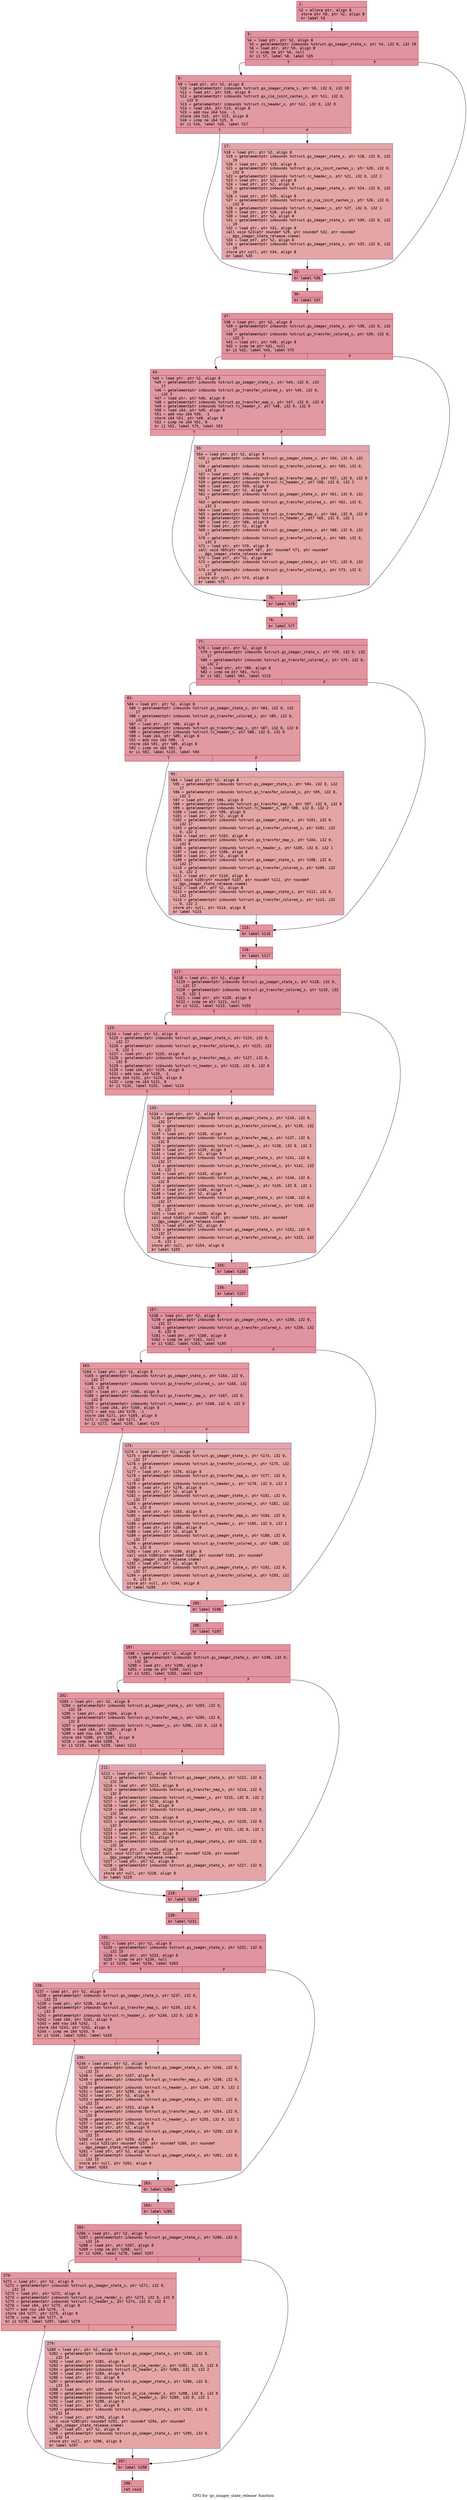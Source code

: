 digraph "CFG for 'gs_imager_state_release' function" {
	label="CFG for 'gs_imager_state_release' function";

	Node0x600000de2bc0 [shape=record,color="#b70d28ff", style=filled, fillcolor="#b70d2870" fontname="Courier",label="{1:\l|  %2 = alloca ptr, align 8\l  store ptr %0, ptr %2, align 8\l  br label %3\l}"];
	Node0x600000de2bc0 -> Node0x600000de2c10[tooltip="1 -> 3\nProbability 100.00%" ];
	Node0x600000de2c10 [shape=record,color="#b70d28ff", style=filled, fillcolor="#b70d2870" fontname="Courier",label="{3:\l|  %4 = load ptr, ptr %2, align 8\l  %5 = getelementptr inbounds %struct.gs_imager_state_s, ptr %4, i32 0, i32 19\l  %6 = load ptr, ptr %5, align 8\l  %7 = icmp ne ptr %6, null\l  br i1 %7, label %8, label %35\l|{<s0>T|<s1>F}}"];
	Node0x600000de2c10:s0 -> Node0x600000de2c60[tooltip="3 -> 8\nProbability 62.50%" ];
	Node0x600000de2c10:s1 -> Node0x600000de2d00[tooltip="3 -> 35\nProbability 37.50%" ];
	Node0x600000de2c60 [shape=record,color="#b70d28ff", style=filled, fillcolor="#bb1b2c70" fontname="Courier",label="{8:\l|  %9 = load ptr, ptr %2, align 8\l  %10 = getelementptr inbounds %struct.gs_imager_state_s, ptr %9, i32 0, i32 19\l  %11 = load ptr, ptr %10, align 8\l  %12 = getelementptr inbounds %struct.gx_cie_joint_caches_s, ptr %11, i32 0,\l... i32 0\l  %13 = getelementptr inbounds %struct.rc_header_s, ptr %12, i32 0, i32 0\l  %14 = load i64, ptr %13, align 8\l  %15 = add nsw i64 %14, -1\l  store i64 %15, ptr %13, align 8\l  %16 = icmp ne i64 %15, 0\l  br i1 %16, label %35, label %17\l|{<s0>T|<s1>F}}"];
	Node0x600000de2c60:s0 -> Node0x600000de2d00[tooltip="8 -> 35\nProbability 62.50%" ];
	Node0x600000de2c60:s1 -> Node0x600000de2cb0[tooltip="8 -> 17\nProbability 37.50%" ];
	Node0x600000de2cb0 [shape=record,color="#3d50c3ff", style=filled, fillcolor="#c5333470" fontname="Courier",label="{17:\l|  %18 = load ptr, ptr %2, align 8\l  %19 = getelementptr inbounds %struct.gs_imager_state_s, ptr %18, i32 0, i32\l... 19\l  %20 = load ptr, ptr %19, align 8\l  %21 = getelementptr inbounds %struct.gx_cie_joint_caches_s, ptr %20, i32 0,\l... i32 0\l  %22 = getelementptr inbounds %struct.rc_header_s, ptr %21, i32 0, i32 2\l  %23 = load ptr, ptr %22, align 8\l  %24 = load ptr, ptr %2, align 8\l  %25 = getelementptr inbounds %struct.gs_imager_state_s, ptr %24, i32 0, i32\l... 19\l  %26 = load ptr, ptr %25, align 8\l  %27 = getelementptr inbounds %struct.gx_cie_joint_caches_s, ptr %26, i32 0,\l... i32 0\l  %28 = getelementptr inbounds %struct.rc_header_s, ptr %27, i32 0, i32 1\l  %29 = load ptr, ptr %28, align 8\l  %30 = load ptr, ptr %2, align 8\l  %31 = getelementptr inbounds %struct.gs_imager_state_s, ptr %30, i32 0, i32\l... 19\l  %32 = load ptr, ptr %31, align 8\l  call void %23(ptr noundef %29, ptr noundef %32, ptr noundef\l... @gs_imager_state_release.cname)\l  %33 = load ptr, ptr %2, align 8\l  %34 = getelementptr inbounds %struct.gs_imager_state_s, ptr %33, i32 0, i32\l... 19\l  store ptr null, ptr %34, align 8\l  br label %35\l}"];
	Node0x600000de2cb0 -> Node0x600000de2d00[tooltip="17 -> 35\nProbability 100.00%" ];
	Node0x600000de2d00 [shape=record,color="#b70d28ff", style=filled, fillcolor="#b70d2870" fontname="Courier",label="{35:\l|  br label %36\l}"];
	Node0x600000de2d00 -> Node0x600000de2d50[tooltip="35 -> 36\nProbability 100.00%" ];
	Node0x600000de2d50 [shape=record,color="#b70d28ff", style=filled, fillcolor="#b70d2870" fontname="Courier",label="{36:\l|  br label %37\l}"];
	Node0x600000de2d50 -> Node0x600000de2da0[tooltip="36 -> 37\nProbability 100.00%" ];
	Node0x600000de2da0 [shape=record,color="#b70d28ff", style=filled, fillcolor="#b70d2870" fontname="Courier",label="{37:\l|  %38 = load ptr, ptr %2, align 8\l  %39 = getelementptr inbounds %struct.gs_imager_state_s, ptr %38, i32 0, i32\l... 17\l  %40 = getelementptr inbounds %struct.gx_transfer_colored_s, ptr %39, i32 0,\l... i32 3\l  %41 = load ptr, ptr %40, align 8\l  %42 = icmp ne ptr %41, null\l  br i1 %42, label %43, label %75\l|{<s0>T|<s1>F}}"];
	Node0x600000de2da0:s0 -> Node0x600000de2df0[tooltip="37 -> 43\nProbability 62.50%" ];
	Node0x600000de2da0:s1 -> Node0x600000de2e90[tooltip="37 -> 75\nProbability 37.50%" ];
	Node0x600000de2df0 [shape=record,color="#b70d28ff", style=filled, fillcolor="#bb1b2c70" fontname="Courier",label="{43:\l|  %44 = load ptr, ptr %2, align 8\l  %45 = getelementptr inbounds %struct.gs_imager_state_s, ptr %44, i32 0, i32\l... 17\l  %46 = getelementptr inbounds %struct.gx_transfer_colored_s, ptr %45, i32 0,\l... i32 3\l  %47 = load ptr, ptr %46, align 8\l  %48 = getelementptr inbounds %struct.gx_transfer_map_s, ptr %47, i32 0, i32 0\l  %49 = getelementptr inbounds %struct.rc_header_s, ptr %48, i32 0, i32 0\l  %50 = load i64, ptr %49, align 8\l  %51 = add nsw i64 %50, -1\l  store i64 %51, ptr %49, align 8\l  %52 = icmp ne i64 %51, 0\l  br i1 %52, label %75, label %53\l|{<s0>T|<s1>F}}"];
	Node0x600000de2df0:s0 -> Node0x600000de2e90[tooltip="43 -> 75\nProbability 62.50%" ];
	Node0x600000de2df0:s1 -> Node0x600000de2e40[tooltip="43 -> 53\nProbability 37.50%" ];
	Node0x600000de2e40 [shape=record,color="#3d50c3ff", style=filled, fillcolor="#c5333470" fontname="Courier",label="{53:\l|  %54 = load ptr, ptr %2, align 8\l  %55 = getelementptr inbounds %struct.gs_imager_state_s, ptr %54, i32 0, i32\l... 17\l  %56 = getelementptr inbounds %struct.gx_transfer_colored_s, ptr %55, i32 0,\l... i32 3\l  %57 = load ptr, ptr %56, align 8\l  %58 = getelementptr inbounds %struct.gx_transfer_map_s, ptr %57, i32 0, i32 0\l  %59 = getelementptr inbounds %struct.rc_header_s, ptr %58, i32 0, i32 2\l  %60 = load ptr, ptr %59, align 8\l  %61 = load ptr, ptr %2, align 8\l  %62 = getelementptr inbounds %struct.gs_imager_state_s, ptr %61, i32 0, i32\l... 17\l  %63 = getelementptr inbounds %struct.gx_transfer_colored_s, ptr %62, i32 0,\l... i32 3\l  %64 = load ptr, ptr %63, align 8\l  %65 = getelementptr inbounds %struct.gx_transfer_map_s, ptr %64, i32 0, i32 0\l  %66 = getelementptr inbounds %struct.rc_header_s, ptr %65, i32 0, i32 1\l  %67 = load ptr, ptr %66, align 8\l  %68 = load ptr, ptr %2, align 8\l  %69 = getelementptr inbounds %struct.gs_imager_state_s, ptr %68, i32 0, i32\l... 17\l  %70 = getelementptr inbounds %struct.gx_transfer_colored_s, ptr %69, i32 0,\l... i32 3\l  %71 = load ptr, ptr %70, align 8\l  call void %60(ptr noundef %67, ptr noundef %71, ptr noundef\l... @gs_imager_state_release.cname)\l  %72 = load ptr, ptr %2, align 8\l  %73 = getelementptr inbounds %struct.gs_imager_state_s, ptr %72, i32 0, i32\l... 17\l  %74 = getelementptr inbounds %struct.gx_transfer_colored_s, ptr %73, i32 0,\l... i32 3\l  store ptr null, ptr %74, align 8\l  br label %75\l}"];
	Node0x600000de2e40 -> Node0x600000de2e90[tooltip="53 -> 75\nProbability 100.00%" ];
	Node0x600000de2e90 [shape=record,color="#b70d28ff", style=filled, fillcolor="#b70d2870" fontname="Courier",label="{75:\l|  br label %76\l}"];
	Node0x600000de2e90 -> Node0x600000de2ee0[tooltip="75 -> 76\nProbability 100.00%" ];
	Node0x600000de2ee0 [shape=record,color="#b70d28ff", style=filled, fillcolor="#b70d2870" fontname="Courier",label="{76:\l|  br label %77\l}"];
	Node0x600000de2ee0 -> Node0x600000de2f30[tooltip="76 -> 77\nProbability 100.00%" ];
	Node0x600000de2f30 [shape=record,color="#b70d28ff", style=filled, fillcolor="#b70d2870" fontname="Courier",label="{77:\l|  %78 = load ptr, ptr %2, align 8\l  %79 = getelementptr inbounds %struct.gs_imager_state_s, ptr %78, i32 0, i32\l... 17\l  %80 = getelementptr inbounds %struct.gx_transfer_colored_s, ptr %79, i32 0,\l... i32 2\l  %81 = load ptr, ptr %80, align 8\l  %82 = icmp ne ptr %81, null\l  br i1 %82, label %83, label %115\l|{<s0>T|<s1>F}}"];
	Node0x600000de2f30:s0 -> Node0x600000de2f80[tooltip="77 -> 83\nProbability 62.50%" ];
	Node0x600000de2f30:s1 -> Node0x600000de3020[tooltip="77 -> 115\nProbability 37.50%" ];
	Node0x600000de2f80 [shape=record,color="#b70d28ff", style=filled, fillcolor="#bb1b2c70" fontname="Courier",label="{83:\l|  %84 = load ptr, ptr %2, align 8\l  %85 = getelementptr inbounds %struct.gs_imager_state_s, ptr %84, i32 0, i32\l... 17\l  %86 = getelementptr inbounds %struct.gx_transfer_colored_s, ptr %85, i32 0,\l... i32 2\l  %87 = load ptr, ptr %86, align 8\l  %88 = getelementptr inbounds %struct.gx_transfer_map_s, ptr %87, i32 0, i32 0\l  %89 = getelementptr inbounds %struct.rc_header_s, ptr %88, i32 0, i32 0\l  %90 = load i64, ptr %89, align 8\l  %91 = add nsw i64 %90, -1\l  store i64 %91, ptr %89, align 8\l  %92 = icmp ne i64 %91, 0\l  br i1 %92, label %115, label %93\l|{<s0>T|<s1>F}}"];
	Node0x600000de2f80:s0 -> Node0x600000de3020[tooltip="83 -> 115\nProbability 62.50%" ];
	Node0x600000de2f80:s1 -> Node0x600000de2fd0[tooltip="83 -> 93\nProbability 37.50%" ];
	Node0x600000de2fd0 [shape=record,color="#3d50c3ff", style=filled, fillcolor="#c5333470" fontname="Courier",label="{93:\l|  %94 = load ptr, ptr %2, align 8\l  %95 = getelementptr inbounds %struct.gs_imager_state_s, ptr %94, i32 0, i32\l... 17\l  %96 = getelementptr inbounds %struct.gx_transfer_colored_s, ptr %95, i32 0,\l... i32 2\l  %97 = load ptr, ptr %96, align 8\l  %98 = getelementptr inbounds %struct.gx_transfer_map_s, ptr %97, i32 0, i32 0\l  %99 = getelementptr inbounds %struct.rc_header_s, ptr %98, i32 0, i32 2\l  %100 = load ptr, ptr %99, align 8\l  %101 = load ptr, ptr %2, align 8\l  %102 = getelementptr inbounds %struct.gs_imager_state_s, ptr %101, i32 0,\l... i32 17\l  %103 = getelementptr inbounds %struct.gx_transfer_colored_s, ptr %102, i32\l... 0, i32 2\l  %104 = load ptr, ptr %103, align 8\l  %105 = getelementptr inbounds %struct.gx_transfer_map_s, ptr %104, i32 0,\l... i32 0\l  %106 = getelementptr inbounds %struct.rc_header_s, ptr %105, i32 0, i32 1\l  %107 = load ptr, ptr %106, align 8\l  %108 = load ptr, ptr %2, align 8\l  %109 = getelementptr inbounds %struct.gs_imager_state_s, ptr %108, i32 0,\l... i32 17\l  %110 = getelementptr inbounds %struct.gx_transfer_colored_s, ptr %109, i32\l... 0, i32 2\l  %111 = load ptr, ptr %110, align 8\l  call void %100(ptr noundef %107, ptr noundef %111, ptr noundef\l... @gs_imager_state_release.cname)\l  %112 = load ptr, ptr %2, align 8\l  %113 = getelementptr inbounds %struct.gs_imager_state_s, ptr %112, i32 0,\l... i32 17\l  %114 = getelementptr inbounds %struct.gx_transfer_colored_s, ptr %113, i32\l... 0, i32 2\l  store ptr null, ptr %114, align 8\l  br label %115\l}"];
	Node0x600000de2fd0 -> Node0x600000de3020[tooltip="93 -> 115\nProbability 100.00%" ];
	Node0x600000de3020 [shape=record,color="#b70d28ff", style=filled, fillcolor="#b70d2870" fontname="Courier",label="{115:\l|  br label %116\l}"];
	Node0x600000de3020 -> Node0x600000de3070[tooltip="115 -> 116\nProbability 100.00%" ];
	Node0x600000de3070 [shape=record,color="#b70d28ff", style=filled, fillcolor="#b70d2870" fontname="Courier",label="{116:\l|  br label %117\l}"];
	Node0x600000de3070 -> Node0x600000de30c0[tooltip="116 -> 117\nProbability 100.00%" ];
	Node0x600000de30c0 [shape=record,color="#b70d28ff", style=filled, fillcolor="#b70d2870" fontname="Courier",label="{117:\l|  %118 = load ptr, ptr %2, align 8\l  %119 = getelementptr inbounds %struct.gs_imager_state_s, ptr %118, i32 0,\l... i32 17\l  %120 = getelementptr inbounds %struct.gx_transfer_colored_s, ptr %119, i32\l... 0, i32 1\l  %121 = load ptr, ptr %120, align 8\l  %122 = icmp ne ptr %121, null\l  br i1 %122, label %123, label %155\l|{<s0>T|<s1>F}}"];
	Node0x600000de30c0:s0 -> Node0x600000de3110[tooltip="117 -> 123\nProbability 62.50%" ];
	Node0x600000de30c0:s1 -> Node0x600000de31b0[tooltip="117 -> 155\nProbability 37.50%" ];
	Node0x600000de3110 [shape=record,color="#b70d28ff", style=filled, fillcolor="#bb1b2c70" fontname="Courier",label="{123:\l|  %124 = load ptr, ptr %2, align 8\l  %125 = getelementptr inbounds %struct.gs_imager_state_s, ptr %124, i32 0,\l... i32 17\l  %126 = getelementptr inbounds %struct.gx_transfer_colored_s, ptr %125, i32\l... 0, i32 1\l  %127 = load ptr, ptr %126, align 8\l  %128 = getelementptr inbounds %struct.gx_transfer_map_s, ptr %127, i32 0,\l... i32 0\l  %129 = getelementptr inbounds %struct.rc_header_s, ptr %128, i32 0, i32 0\l  %130 = load i64, ptr %129, align 8\l  %131 = add nsw i64 %130, -1\l  store i64 %131, ptr %129, align 8\l  %132 = icmp ne i64 %131, 0\l  br i1 %132, label %155, label %133\l|{<s0>T|<s1>F}}"];
	Node0x600000de3110:s0 -> Node0x600000de31b0[tooltip="123 -> 155\nProbability 62.50%" ];
	Node0x600000de3110:s1 -> Node0x600000de3160[tooltip="123 -> 133\nProbability 37.50%" ];
	Node0x600000de3160 [shape=record,color="#3d50c3ff", style=filled, fillcolor="#c5333470" fontname="Courier",label="{133:\l|  %134 = load ptr, ptr %2, align 8\l  %135 = getelementptr inbounds %struct.gs_imager_state_s, ptr %134, i32 0,\l... i32 17\l  %136 = getelementptr inbounds %struct.gx_transfer_colored_s, ptr %135, i32\l... 0, i32 1\l  %137 = load ptr, ptr %136, align 8\l  %138 = getelementptr inbounds %struct.gx_transfer_map_s, ptr %137, i32 0,\l... i32 0\l  %139 = getelementptr inbounds %struct.rc_header_s, ptr %138, i32 0, i32 2\l  %140 = load ptr, ptr %139, align 8\l  %141 = load ptr, ptr %2, align 8\l  %142 = getelementptr inbounds %struct.gs_imager_state_s, ptr %141, i32 0,\l... i32 17\l  %143 = getelementptr inbounds %struct.gx_transfer_colored_s, ptr %142, i32\l... 0, i32 1\l  %144 = load ptr, ptr %143, align 8\l  %145 = getelementptr inbounds %struct.gx_transfer_map_s, ptr %144, i32 0,\l... i32 0\l  %146 = getelementptr inbounds %struct.rc_header_s, ptr %145, i32 0, i32 1\l  %147 = load ptr, ptr %146, align 8\l  %148 = load ptr, ptr %2, align 8\l  %149 = getelementptr inbounds %struct.gs_imager_state_s, ptr %148, i32 0,\l... i32 17\l  %150 = getelementptr inbounds %struct.gx_transfer_colored_s, ptr %149, i32\l... 0, i32 1\l  %151 = load ptr, ptr %150, align 8\l  call void %140(ptr noundef %147, ptr noundef %151, ptr noundef\l... @gs_imager_state_release.cname)\l  %152 = load ptr, ptr %2, align 8\l  %153 = getelementptr inbounds %struct.gs_imager_state_s, ptr %152, i32 0,\l... i32 17\l  %154 = getelementptr inbounds %struct.gx_transfer_colored_s, ptr %153, i32\l... 0, i32 1\l  store ptr null, ptr %154, align 8\l  br label %155\l}"];
	Node0x600000de3160 -> Node0x600000de31b0[tooltip="133 -> 155\nProbability 100.00%" ];
	Node0x600000de31b0 [shape=record,color="#b70d28ff", style=filled, fillcolor="#b70d2870" fontname="Courier",label="{155:\l|  br label %156\l}"];
	Node0x600000de31b0 -> Node0x600000de3200[tooltip="155 -> 156\nProbability 100.00%" ];
	Node0x600000de3200 [shape=record,color="#b70d28ff", style=filled, fillcolor="#b70d2870" fontname="Courier",label="{156:\l|  br label %157\l}"];
	Node0x600000de3200 -> Node0x600000de3250[tooltip="156 -> 157\nProbability 100.00%" ];
	Node0x600000de3250 [shape=record,color="#b70d28ff", style=filled, fillcolor="#b70d2870" fontname="Courier",label="{157:\l|  %158 = load ptr, ptr %2, align 8\l  %159 = getelementptr inbounds %struct.gs_imager_state_s, ptr %158, i32 0,\l... i32 17\l  %160 = getelementptr inbounds %struct.gx_transfer_colored_s, ptr %159, i32\l... 0, i32 0\l  %161 = load ptr, ptr %160, align 8\l  %162 = icmp ne ptr %161, null\l  br i1 %162, label %163, label %195\l|{<s0>T|<s1>F}}"];
	Node0x600000de3250:s0 -> Node0x600000de32a0[tooltip="157 -> 163\nProbability 62.50%" ];
	Node0x600000de3250:s1 -> Node0x600000de3340[tooltip="157 -> 195\nProbability 37.50%" ];
	Node0x600000de32a0 [shape=record,color="#b70d28ff", style=filled, fillcolor="#bb1b2c70" fontname="Courier",label="{163:\l|  %164 = load ptr, ptr %2, align 8\l  %165 = getelementptr inbounds %struct.gs_imager_state_s, ptr %164, i32 0,\l... i32 17\l  %166 = getelementptr inbounds %struct.gx_transfer_colored_s, ptr %165, i32\l... 0, i32 0\l  %167 = load ptr, ptr %166, align 8\l  %168 = getelementptr inbounds %struct.gx_transfer_map_s, ptr %167, i32 0,\l... i32 0\l  %169 = getelementptr inbounds %struct.rc_header_s, ptr %168, i32 0, i32 0\l  %170 = load i64, ptr %169, align 8\l  %171 = add nsw i64 %170, -1\l  store i64 %171, ptr %169, align 8\l  %172 = icmp ne i64 %171, 0\l  br i1 %172, label %195, label %173\l|{<s0>T|<s1>F}}"];
	Node0x600000de32a0:s0 -> Node0x600000de3340[tooltip="163 -> 195\nProbability 62.50%" ];
	Node0x600000de32a0:s1 -> Node0x600000de32f0[tooltip="163 -> 173\nProbability 37.50%" ];
	Node0x600000de32f0 [shape=record,color="#3d50c3ff", style=filled, fillcolor="#c5333470" fontname="Courier",label="{173:\l|  %174 = load ptr, ptr %2, align 8\l  %175 = getelementptr inbounds %struct.gs_imager_state_s, ptr %174, i32 0,\l... i32 17\l  %176 = getelementptr inbounds %struct.gx_transfer_colored_s, ptr %175, i32\l... 0, i32 0\l  %177 = load ptr, ptr %176, align 8\l  %178 = getelementptr inbounds %struct.gx_transfer_map_s, ptr %177, i32 0,\l... i32 0\l  %179 = getelementptr inbounds %struct.rc_header_s, ptr %178, i32 0, i32 2\l  %180 = load ptr, ptr %179, align 8\l  %181 = load ptr, ptr %2, align 8\l  %182 = getelementptr inbounds %struct.gs_imager_state_s, ptr %181, i32 0,\l... i32 17\l  %183 = getelementptr inbounds %struct.gx_transfer_colored_s, ptr %182, i32\l... 0, i32 0\l  %184 = load ptr, ptr %183, align 8\l  %185 = getelementptr inbounds %struct.gx_transfer_map_s, ptr %184, i32 0,\l... i32 0\l  %186 = getelementptr inbounds %struct.rc_header_s, ptr %185, i32 0, i32 1\l  %187 = load ptr, ptr %186, align 8\l  %188 = load ptr, ptr %2, align 8\l  %189 = getelementptr inbounds %struct.gs_imager_state_s, ptr %188, i32 0,\l... i32 17\l  %190 = getelementptr inbounds %struct.gx_transfer_colored_s, ptr %189, i32\l... 0, i32 0\l  %191 = load ptr, ptr %190, align 8\l  call void %180(ptr noundef %187, ptr noundef %191, ptr noundef\l... @gs_imager_state_release.cname)\l  %192 = load ptr, ptr %2, align 8\l  %193 = getelementptr inbounds %struct.gs_imager_state_s, ptr %192, i32 0,\l... i32 17\l  %194 = getelementptr inbounds %struct.gx_transfer_colored_s, ptr %193, i32\l... 0, i32 0\l  store ptr null, ptr %194, align 8\l  br label %195\l}"];
	Node0x600000de32f0 -> Node0x600000de3340[tooltip="173 -> 195\nProbability 100.00%" ];
	Node0x600000de3340 [shape=record,color="#b70d28ff", style=filled, fillcolor="#b70d2870" fontname="Courier",label="{195:\l|  br label %196\l}"];
	Node0x600000de3340 -> Node0x600000de3390[tooltip="195 -> 196\nProbability 100.00%" ];
	Node0x600000de3390 [shape=record,color="#b70d28ff", style=filled, fillcolor="#b70d2870" fontname="Courier",label="{196:\l|  br label %197\l}"];
	Node0x600000de3390 -> Node0x600000de33e0[tooltip="196 -> 197\nProbability 100.00%" ];
	Node0x600000de33e0 [shape=record,color="#b70d28ff", style=filled, fillcolor="#b70d2870" fontname="Courier",label="{197:\l|  %198 = load ptr, ptr %2, align 8\l  %199 = getelementptr inbounds %struct.gs_imager_state_s, ptr %198, i32 0,\l... i32 16\l  %200 = load ptr, ptr %199, align 8\l  %201 = icmp ne ptr %200, null\l  br i1 %201, label %202, label %229\l|{<s0>T|<s1>F}}"];
	Node0x600000de33e0:s0 -> Node0x600000de3430[tooltip="197 -> 202\nProbability 62.50%" ];
	Node0x600000de33e0:s1 -> Node0x600000de34d0[tooltip="197 -> 229\nProbability 37.50%" ];
	Node0x600000de3430 [shape=record,color="#b70d28ff", style=filled, fillcolor="#bb1b2c70" fontname="Courier",label="{202:\l|  %203 = load ptr, ptr %2, align 8\l  %204 = getelementptr inbounds %struct.gs_imager_state_s, ptr %203, i32 0,\l... i32 16\l  %205 = load ptr, ptr %204, align 8\l  %206 = getelementptr inbounds %struct.gx_transfer_map_s, ptr %205, i32 0,\l... i32 0\l  %207 = getelementptr inbounds %struct.rc_header_s, ptr %206, i32 0, i32 0\l  %208 = load i64, ptr %207, align 8\l  %209 = add nsw i64 %208, -1\l  store i64 %209, ptr %207, align 8\l  %210 = icmp ne i64 %209, 0\l  br i1 %210, label %229, label %211\l|{<s0>T|<s1>F}}"];
	Node0x600000de3430:s0 -> Node0x600000de34d0[tooltip="202 -> 229\nProbability 62.50%" ];
	Node0x600000de3430:s1 -> Node0x600000de3480[tooltip="202 -> 211\nProbability 37.50%" ];
	Node0x600000de3480 [shape=record,color="#3d50c3ff", style=filled, fillcolor="#c5333470" fontname="Courier",label="{211:\l|  %212 = load ptr, ptr %2, align 8\l  %213 = getelementptr inbounds %struct.gs_imager_state_s, ptr %212, i32 0,\l... i32 16\l  %214 = load ptr, ptr %213, align 8\l  %215 = getelementptr inbounds %struct.gx_transfer_map_s, ptr %214, i32 0,\l... i32 0\l  %216 = getelementptr inbounds %struct.rc_header_s, ptr %215, i32 0, i32 2\l  %217 = load ptr, ptr %216, align 8\l  %218 = load ptr, ptr %2, align 8\l  %219 = getelementptr inbounds %struct.gs_imager_state_s, ptr %218, i32 0,\l... i32 16\l  %220 = load ptr, ptr %219, align 8\l  %221 = getelementptr inbounds %struct.gx_transfer_map_s, ptr %220, i32 0,\l... i32 0\l  %222 = getelementptr inbounds %struct.rc_header_s, ptr %221, i32 0, i32 1\l  %223 = load ptr, ptr %222, align 8\l  %224 = load ptr, ptr %2, align 8\l  %225 = getelementptr inbounds %struct.gs_imager_state_s, ptr %224, i32 0,\l... i32 16\l  %226 = load ptr, ptr %225, align 8\l  call void %217(ptr noundef %223, ptr noundef %226, ptr noundef\l... @gs_imager_state_release.cname)\l  %227 = load ptr, ptr %2, align 8\l  %228 = getelementptr inbounds %struct.gs_imager_state_s, ptr %227, i32 0,\l... i32 16\l  store ptr null, ptr %228, align 8\l  br label %229\l}"];
	Node0x600000de3480 -> Node0x600000de34d0[tooltip="211 -> 229\nProbability 100.00%" ];
	Node0x600000de34d0 [shape=record,color="#b70d28ff", style=filled, fillcolor="#b70d2870" fontname="Courier",label="{229:\l|  br label %230\l}"];
	Node0x600000de34d0 -> Node0x600000de3520[tooltip="229 -> 230\nProbability 100.00%" ];
	Node0x600000de3520 [shape=record,color="#b70d28ff", style=filled, fillcolor="#b70d2870" fontname="Courier",label="{230:\l|  br label %231\l}"];
	Node0x600000de3520 -> Node0x600000de3570[tooltip="230 -> 231\nProbability 100.00%" ];
	Node0x600000de3570 [shape=record,color="#b70d28ff", style=filled, fillcolor="#b70d2870" fontname="Courier",label="{231:\l|  %232 = load ptr, ptr %2, align 8\l  %233 = getelementptr inbounds %struct.gs_imager_state_s, ptr %232, i32 0,\l... i32 15\l  %234 = load ptr, ptr %233, align 8\l  %235 = icmp ne ptr %234, null\l  br i1 %235, label %236, label %263\l|{<s0>T|<s1>F}}"];
	Node0x600000de3570:s0 -> Node0x600000de35c0[tooltip="231 -> 236\nProbability 62.50%" ];
	Node0x600000de3570:s1 -> Node0x600000de3660[tooltip="231 -> 263\nProbability 37.50%" ];
	Node0x600000de35c0 [shape=record,color="#b70d28ff", style=filled, fillcolor="#bb1b2c70" fontname="Courier",label="{236:\l|  %237 = load ptr, ptr %2, align 8\l  %238 = getelementptr inbounds %struct.gs_imager_state_s, ptr %237, i32 0,\l... i32 15\l  %239 = load ptr, ptr %238, align 8\l  %240 = getelementptr inbounds %struct.gx_transfer_map_s, ptr %239, i32 0,\l... i32 0\l  %241 = getelementptr inbounds %struct.rc_header_s, ptr %240, i32 0, i32 0\l  %242 = load i64, ptr %241, align 8\l  %243 = add nsw i64 %242, -1\l  store i64 %243, ptr %241, align 8\l  %244 = icmp ne i64 %243, 0\l  br i1 %244, label %263, label %245\l|{<s0>T|<s1>F}}"];
	Node0x600000de35c0:s0 -> Node0x600000de3660[tooltip="236 -> 263\nProbability 62.50%" ];
	Node0x600000de35c0:s1 -> Node0x600000de3610[tooltip="236 -> 245\nProbability 37.50%" ];
	Node0x600000de3610 [shape=record,color="#3d50c3ff", style=filled, fillcolor="#c5333470" fontname="Courier",label="{245:\l|  %246 = load ptr, ptr %2, align 8\l  %247 = getelementptr inbounds %struct.gs_imager_state_s, ptr %246, i32 0,\l... i32 15\l  %248 = load ptr, ptr %247, align 8\l  %249 = getelementptr inbounds %struct.gx_transfer_map_s, ptr %248, i32 0,\l... i32 0\l  %250 = getelementptr inbounds %struct.rc_header_s, ptr %249, i32 0, i32 2\l  %251 = load ptr, ptr %250, align 8\l  %252 = load ptr, ptr %2, align 8\l  %253 = getelementptr inbounds %struct.gs_imager_state_s, ptr %252, i32 0,\l... i32 15\l  %254 = load ptr, ptr %253, align 8\l  %255 = getelementptr inbounds %struct.gx_transfer_map_s, ptr %254, i32 0,\l... i32 0\l  %256 = getelementptr inbounds %struct.rc_header_s, ptr %255, i32 0, i32 1\l  %257 = load ptr, ptr %256, align 8\l  %258 = load ptr, ptr %2, align 8\l  %259 = getelementptr inbounds %struct.gs_imager_state_s, ptr %258, i32 0,\l... i32 15\l  %260 = load ptr, ptr %259, align 8\l  call void %251(ptr noundef %257, ptr noundef %260, ptr noundef\l... @gs_imager_state_release.cname)\l  %261 = load ptr, ptr %2, align 8\l  %262 = getelementptr inbounds %struct.gs_imager_state_s, ptr %261, i32 0,\l... i32 15\l  store ptr null, ptr %262, align 8\l  br label %263\l}"];
	Node0x600000de3610 -> Node0x600000de3660[tooltip="245 -> 263\nProbability 100.00%" ];
	Node0x600000de3660 [shape=record,color="#b70d28ff", style=filled, fillcolor="#b70d2870" fontname="Courier",label="{263:\l|  br label %264\l}"];
	Node0x600000de3660 -> Node0x600000de36b0[tooltip="263 -> 264\nProbability 100.00%" ];
	Node0x600000de36b0 [shape=record,color="#b70d28ff", style=filled, fillcolor="#b70d2870" fontname="Courier",label="{264:\l|  br label %265\l}"];
	Node0x600000de36b0 -> Node0x600000de3700[tooltip="264 -> 265\nProbability 100.00%" ];
	Node0x600000de3700 [shape=record,color="#b70d28ff", style=filled, fillcolor="#b70d2870" fontname="Courier",label="{265:\l|  %266 = load ptr, ptr %2, align 8\l  %267 = getelementptr inbounds %struct.gs_imager_state_s, ptr %266, i32 0,\l... i32 14\l  %268 = load ptr, ptr %267, align 8\l  %269 = icmp ne ptr %268, null\l  br i1 %269, label %270, label %297\l|{<s0>T|<s1>F}}"];
	Node0x600000de3700:s0 -> Node0x600000de3750[tooltip="265 -> 270\nProbability 62.50%" ];
	Node0x600000de3700:s1 -> Node0x600000de37f0[tooltip="265 -> 297\nProbability 37.50%" ];
	Node0x600000de3750 [shape=record,color="#b70d28ff", style=filled, fillcolor="#bb1b2c70" fontname="Courier",label="{270:\l|  %271 = load ptr, ptr %2, align 8\l  %272 = getelementptr inbounds %struct.gs_imager_state_s, ptr %271, i32 0,\l... i32 14\l  %273 = load ptr, ptr %272, align 8\l  %274 = getelementptr inbounds %struct.gs_cie_render_s, ptr %273, i32 0, i32 0\l  %275 = getelementptr inbounds %struct.rc_header_s, ptr %274, i32 0, i32 0\l  %276 = load i64, ptr %275, align 8\l  %277 = add nsw i64 %276, -1\l  store i64 %277, ptr %275, align 8\l  %278 = icmp ne i64 %277, 0\l  br i1 %278, label %297, label %279\l|{<s0>T|<s1>F}}"];
	Node0x600000de3750:s0 -> Node0x600000de37f0[tooltip="270 -> 297\nProbability 62.50%" ];
	Node0x600000de3750:s1 -> Node0x600000de37a0[tooltip="270 -> 279\nProbability 37.50%" ];
	Node0x600000de37a0 [shape=record,color="#3d50c3ff", style=filled, fillcolor="#c5333470" fontname="Courier",label="{279:\l|  %280 = load ptr, ptr %2, align 8\l  %281 = getelementptr inbounds %struct.gs_imager_state_s, ptr %280, i32 0,\l... i32 14\l  %282 = load ptr, ptr %281, align 8\l  %283 = getelementptr inbounds %struct.gs_cie_render_s, ptr %282, i32 0, i32 0\l  %284 = getelementptr inbounds %struct.rc_header_s, ptr %283, i32 0, i32 2\l  %285 = load ptr, ptr %284, align 8\l  %286 = load ptr, ptr %2, align 8\l  %287 = getelementptr inbounds %struct.gs_imager_state_s, ptr %286, i32 0,\l... i32 14\l  %288 = load ptr, ptr %287, align 8\l  %289 = getelementptr inbounds %struct.gs_cie_render_s, ptr %288, i32 0, i32 0\l  %290 = getelementptr inbounds %struct.rc_header_s, ptr %289, i32 0, i32 1\l  %291 = load ptr, ptr %290, align 8\l  %292 = load ptr, ptr %2, align 8\l  %293 = getelementptr inbounds %struct.gs_imager_state_s, ptr %292, i32 0,\l... i32 14\l  %294 = load ptr, ptr %293, align 8\l  call void %285(ptr noundef %291, ptr noundef %294, ptr noundef\l... @gs_imager_state_release.cname)\l  %295 = load ptr, ptr %2, align 8\l  %296 = getelementptr inbounds %struct.gs_imager_state_s, ptr %295, i32 0,\l... i32 14\l  store ptr null, ptr %296, align 8\l  br label %297\l}"];
	Node0x600000de37a0 -> Node0x600000de37f0[tooltip="279 -> 297\nProbability 100.00%" ];
	Node0x600000de37f0 [shape=record,color="#b70d28ff", style=filled, fillcolor="#b70d2870" fontname="Courier",label="{297:\l|  br label %298\l}"];
	Node0x600000de37f0 -> Node0x600000de3840[tooltip="297 -> 298\nProbability 100.00%" ];
	Node0x600000de3840 [shape=record,color="#b70d28ff", style=filled, fillcolor="#b70d2870" fontname="Courier",label="{298:\l|  ret void\l}"];
}
